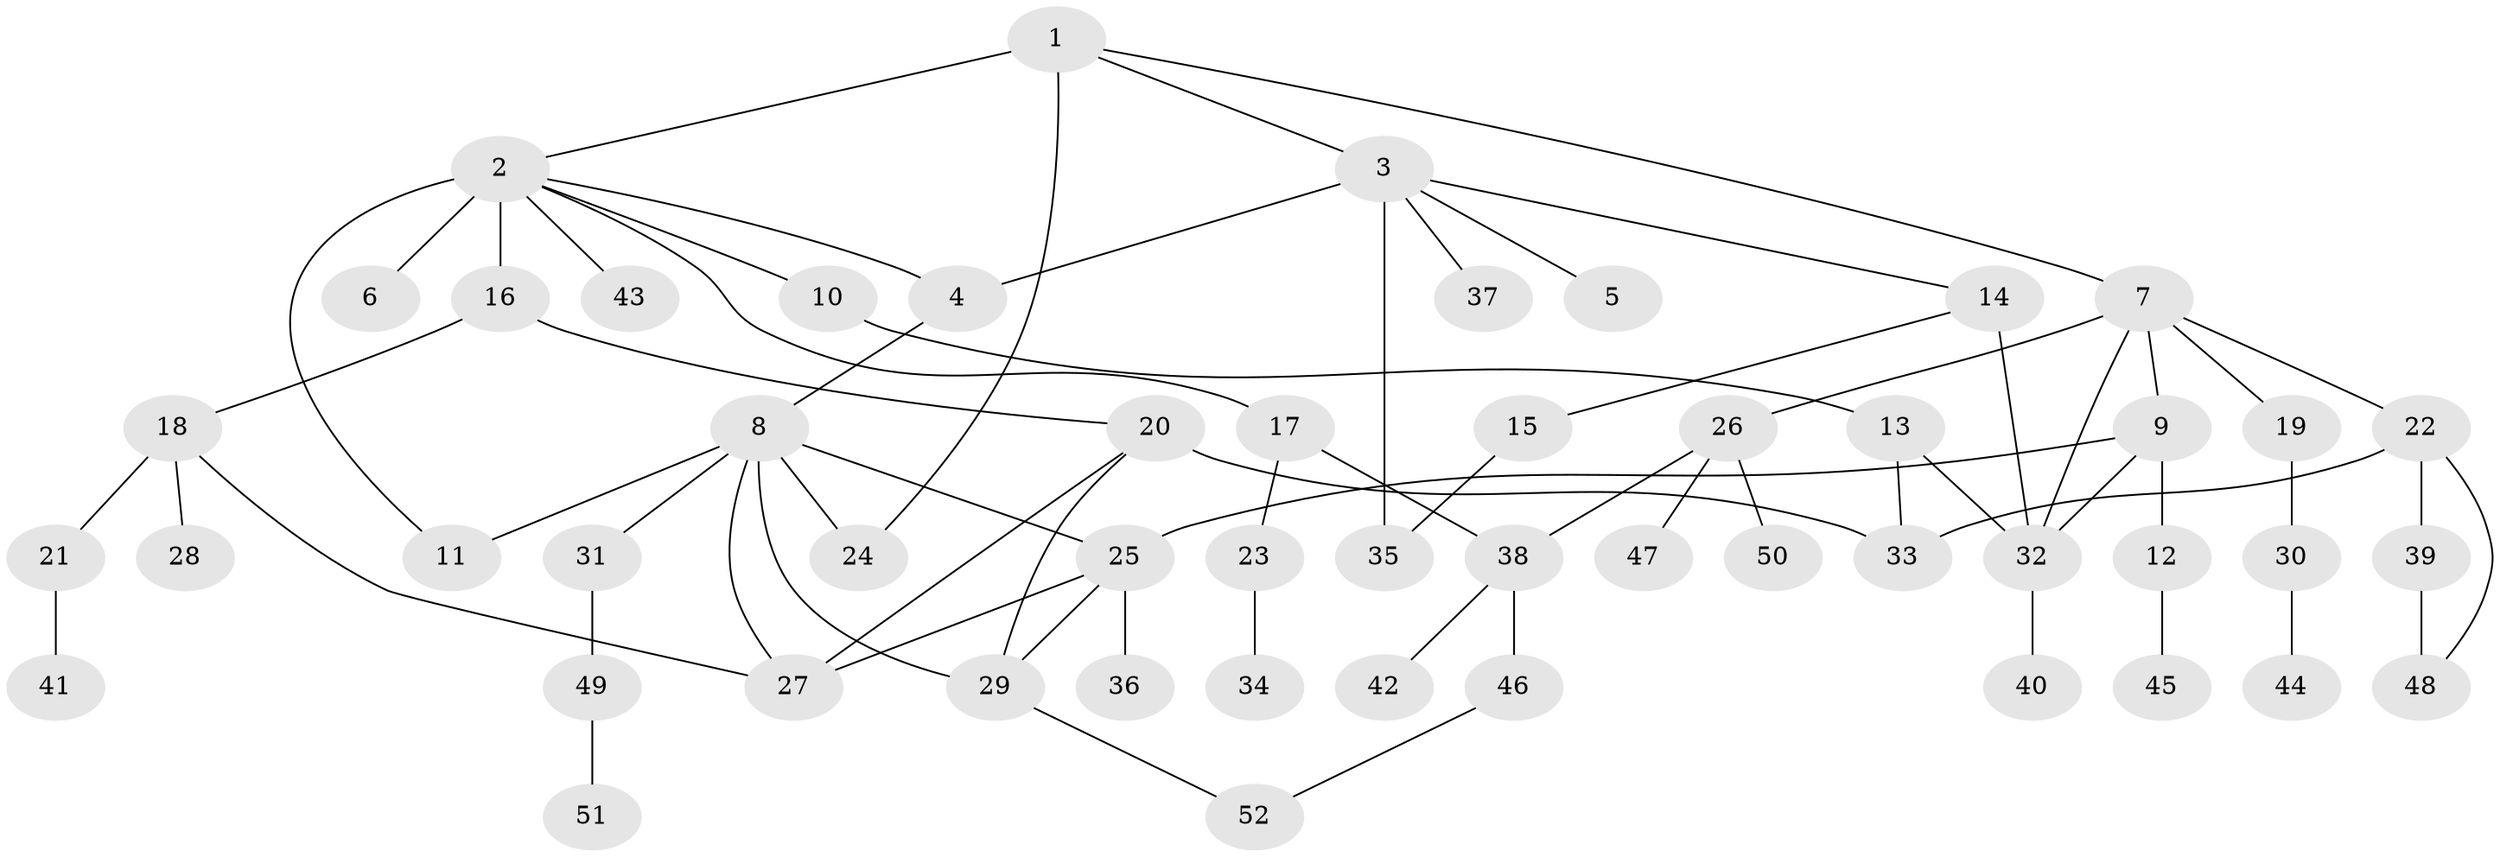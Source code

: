 // original degree distribution, {4: 0.09375, 5: 0.046875, 7: 0.0078125, 2: 0.296875, 3: 0.15625, 8: 0.0078125, 6: 0.0234375, 1: 0.3671875}
// Generated by graph-tools (version 1.1) at 2025/48/03/04/25 22:48:56]
// undirected, 52 vertices, 69 edges
graph export_dot {
  node [color=gray90,style=filled];
  1;
  2;
  3;
  4;
  5;
  6;
  7;
  8;
  9;
  10;
  11;
  12;
  13;
  14;
  15;
  16;
  17;
  18;
  19;
  20;
  21;
  22;
  23;
  24;
  25;
  26;
  27;
  28;
  29;
  30;
  31;
  32;
  33;
  34;
  35;
  36;
  37;
  38;
  39;
  40;
  41;
  42;
  43;
  44;
  45;
  46;
  47;
  48;
  49;
  50;
  51;
  52;
  1 -- 2 [weight=1.0];
  1 -- 3 [weight=1.0];
  1 -- 7 [weight=1.0];
  1 -- 24 [weight=2.0];
  2 -- 4 [weight=1.0];
  2 -- 6 [weight=4.0];
  2 -- 10 [weight=1.0];
  2 -- 11 [weight=1.0];
  2 -- 16 [weight=1.0];
  2 -- 17 [weight=1.0];
  2 -- 43 [weight=1.0];
  3 -- 4 [weight=1.0];
  3 -- 5 [weight=1.0];
  3 -- 14 [weight=1.0];
  3 -- 35 [weight=2.0];
  3 -- 37 [weight=1.0];
  4 -- 8 [weight=1.0];
  7 -- 9 [weight=1.0];
  7 -- 19 [weight=1.0];
  7 -- 22 [weight=1.0];
  7 -- 26 [weight=1.0];
  7 -- 32 [weight=1.0];
  8 -- 11 [weight=1.0];
  8 -- 24 [weight=1.0];
  8 -- 25 [weight=1.0];
  8 -- 27 [weight=1.0];
  8 -- 29 [weight=1.0];
  8 -- 31 [weight=1.0];
  9 -- 12 [weight=2.0];
  9 -- 25 [weight=1.0];
  9 -- 32 [weight=1.0];
  10 -- 13 [weight=1.0];
  12 -- 45 [weight=1.0];
  13 -- 32 [weight=1.0];
  13 -- 33 [weight=1.0];
  14 -- 15 [weight=1.0];
  14 -- 32 [weight=3.0];
  15 -- 35 [weight=1.0];
  16 -- 18 [weight=1.0];
  16 -- 20 [weight=1.0];
  17 -- 23 [weight=1.0];
  17 -- 38 [weight=1.0];
  18 -- 21 [weight=1.0];
  18 -- 27 [weight=1.0];
  18 -- 28 [weight=1.0];
  19 -- 30 [weight=1.0];
  20 -- 27 [weight=1.0];
  20 -- 29 [weight=1.0];
  20 -- 33 [weight=1.0];
  21 -- 41 [weight=1.0];
  22 -- 33 [weight=1.0];
  22 -- 39 [weight=1.0];
  22 -- 48 [weight=1.0];
  23 -- 34 [weight=2.0];
  25 -- 27 [weight=1.0];
  25 -- 29 [weight=1.0];
  25 -- 36 [weight=1.0];
  26 -- 38 [weight=1.0];
  26 -- 47 [weight=1.0];
  26 -- 50 [weight=1.0];
  29 -- 52 [weight=1.0];
  30 -- 44 [weight=1.0];
  31 -- 49 [weight=1.0];
  32 -- 40 [weight=1.0];
  38 -- 42 [weight=1.0];
  38 -- 46 [weight=1.0];
  39 -- 48 [weight=2.0];
  46 -- 52 [weight=1.0];
  49 -- 51 [weight=1.0];
}
